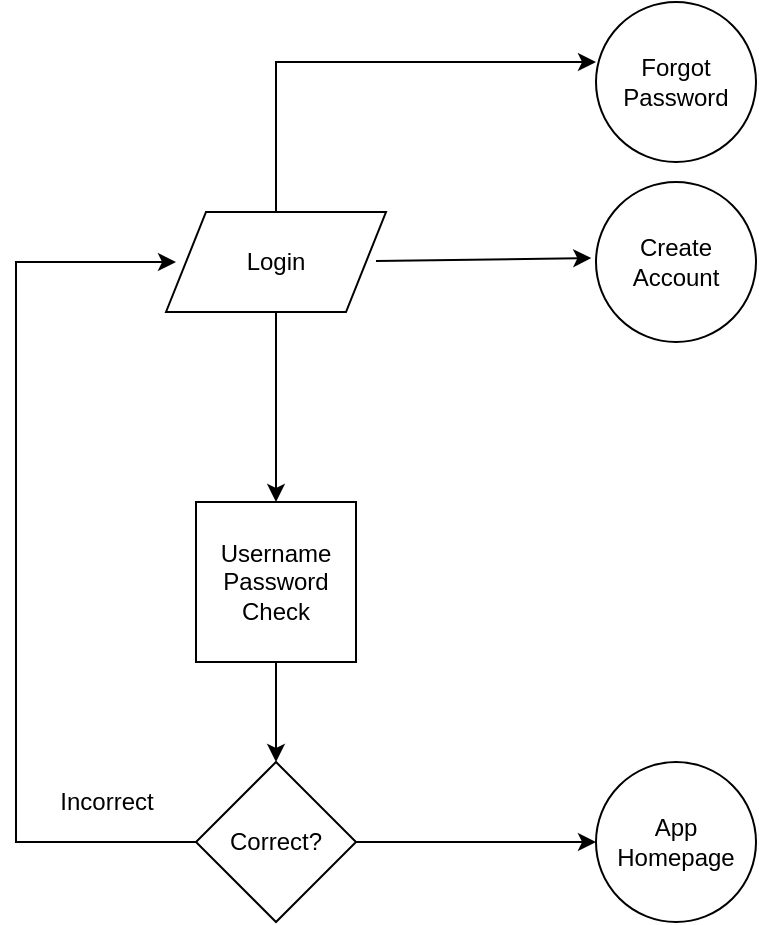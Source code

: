 <mxfile version="17.4.6" type="github" pages="3">
  <diagram id="IdW7q_hfwv6nVICduAnu" name="Main">
    <mxGraphModel dx="782" dy="436" grid="1" gridSize="10" guides="1" tooltips="1" connect="1" arrows="1" fold="1" page="1" pageScale="1" pageWidth="850" pageHeight="1100" math="0" shadow="0">
      <root>
        <mxCell id="0" />
        <mxCell id="1" parent="0" />
        <mxCell id="jN2eye4weUR3NSQzNM7d-5" value="" style="endArrow=classic;html=1;rounded=0;exitX=0.5;exitY=1;exitDx=0;exitDy=0;" parent="1" source="jN2eye4weUR3NSQzNM7d-17" edge="1">
          <mxGeometry width="50" height="50" relative="1" as="geometry">
            <mxPoint x="279.5" y="250" as="sourcePoint" />
            <mxPoint x="280" y="320" as="targetPoint" />
          </mxGeometry>
        </mxCell>
        <mxCell id="jN2eye4weUR3NSQzNM7d-8" value="" style="endArrow=classic;html=1;rounded=0;exitX=0;exitY=0.5;exitDx=0;exitDy=0;" parent="1" source="jN2eye4weUR3NSQzNM7d-21" edge="1">
          <mxGeometry width="50" height="50" relative="1" as="geometry">
            <mxPoint x="230" y="580" as="sourcePoint" />
            <mxPoint x="230" y="200" as="targetPoint" />
            <Array as="points">
              <mxPoint x="150" y="490" />
              <mxPoint x="150" y="200" />
            </Array>
          </mxGeometry>
        </mxCell>
        <mxCell id="jN2eye4weUR3NSQzNM7d-9" value="Incorrect" style="text;html=1;align=center;verticalAlign=middle;resizable=0;points=[];autosize=1;strokeColor=none;fillColor=none;" parent="1" vertex="1">
          <mxGeometry x="165" y="460" width="60" height="20" as="geometry" />
        </mxCell>
        <mxCell id="jN2eye4weUR3NSQzNM7d-10" value="" style="endArrow=classic;html=1;rounded=0;entryX=1.024;entryY=0.9;entryDx=0;entryDy=0;entryPerimeter=0;" parent="1" edge="1">
          <mxGeometry width="50" height="50" relative="1" as="geometry">
            <mxPoint x="330" y="199.5" as="sourcePoint" />
            <mxPoint x="437.64" y="198" as="targetPoint" />
          </mxGeometry>
        </mxCell>
        <mxCell id="jN2eye4weUR3NSQzNM7d-17" value="Login" style="shape=parallelogram;perimeter=parallelogramPerimeter;whiteSpace=wrap;html=1;fixedSize=1;" parent="1" vertex="1">
          <mxGeometry x="225" y="175" width="110" height="50" as="geometry" />
        </mxCell>
        <mxCell id="jN2eye4weUR3NSQzNM7d-18" value="Username&lt;br&gt;Password&lt;br&gt;Check" style="whiteSpace=wrap;html=1;aspect=fixed;" parent="1" vertex="1">
          <mxGeometry x="240" y="320" width="80" height="80" as="geometry" />
        </mxCell>
        <mxCell id="jN2eye4weUR3NSQzNM7d-19" value="" style="endArrow=classic;html=1;rounded=0;exitX=0.5;exitY=1;exitDx=0;exitDy=0;" parent="1" source="jN2eye4weUR3NSQzNM7d-18" edge="1">
          <mxGeometry width="50" height="50" relative="1" as="geometry">
            <mxPoint x="279.5" y="420" as="sourcePoint" />
            <mxPoint x="280" y="450" as="targetPoint" />
          </mxGeometry>
        </mxCell>
        <mxCell id="vZU0tQVPfYbKzdtFPleU-1" style="edgeStyle=elbowEdgeStyle;rounded=0;orthogonalLoop=1;jettySize=auto;elbow=vertical;html=1;exitX=1;exitY=0.5;exitDx=0;exitDy=0;" edge="1" parent="1" source="jN2eye4weUR3NSQzNM7d-21" target="vZU0tQVPfYbKzdtFPleU-2">
          <mxGeometry relative="1" as="geometry">
            <mxPoint x="390" y="490" as="targetPoint" />
          </mxGeometry>
        </mxCell>
        <mxCell id="jN2eye4weUR3NSQzNM7d-21" value="Correct?" style="rhombus;whiteSpace=wrap;html=1;" parent="1" vertex="1">
          <mxGeometry x="240" y="450" width="80" height="80" as="geometry" />
        </mxCell>
        <mxCell id="ZLeF7fGd5P_cEoZsraa5-1" value="Create&lt;br&gt;Account" style="ellipse;whiteSpace=wrap;html=1;aspect=fixed;" parent="1" vertex="1">
          <mxGeometry x="440" y="160" width="80" height="80" as="geometry" />
        </mxCell>
        <mxCell id="ZLeF7fGd5P_cEoZsraa5-2" style="edgeStyle=elbowEdgeStyle;rounded=0;orthogonalLoop=1;jettySize=auto;elbow=vertical;html=1;entryX=0.5;entryY=0;entryDx=0;entryDy=0;" parent="1" source="jN2eye4weUR3NSQzNM7d-18" target="jN2eye4weUR3NSQzNM7d-18" edge="1">
          <mxGeometry relative="1" as="geometry" />
        </mxCell>
        <mxCell id="ZLeF7fGd5P_cEoZsraa5-5" value="" style="endArrow=classic;html=1;rounded=0;elbow=vertical;" parent="1" edge="1">
          <mxGeometry width="50" height="50" relative="1" as="geometry">
            <mxPoint x="280" y="175" as="sourcePoint" />
            <mxPoint x="440" y="100" as="targetPoint" />
            <Array as="points">
              <mxPoint x="280" y="100" />
            </Array>
          </mxGeometry>
        </mxCell>
        <mxCell id="ZLeF7fGd5P_cEoZsraa5-6" value="Forgot&lt;br&gt;Password" style="ellipse;whiteSpace=wrap;html=1;aspect=fixed;" parent="1" vertex="1">
          <mxGeometry x="440" y="70" width="80" height="80" as="geometry" />
        </mxCell>
        <mxCell id="vZU0tQVPfYbKzdtFPleU-2" value="App&lt;br&gt;Homepage" style="ellipse;whiteSpace=wrap;html=1;aspect=fixed;" vertex="1" parent="1">
          <mxGeometry x="440" y="450" width="80" height="80" as="geometry" />
        </mxCell>
      </root>
    </mxGraphModel>
  </diagram>
  <diagram id="-tdLQZcMTsR_68VMLz0l" name="Create User">
    <mxGraphModel dx="782" dy="436" grid="1" gridSize="10" guides="1" tooltips="1" connect="1" arrows="1" fold="1" page="1" pageScale="1" pageWidth="850" pageHeight="1100" math="0" shadow="0">
      <root>
        <mxCell id="0" />
        <mxCell id="1" parent="0" />
        <mxCell id="H1VOADEwLhpBTpJcDcQX-1" value="Username&lt;br&gt;Password" style="shape=parallelogram;perimeter=parallelogramPerimeter;whiteSpace=wrap;html=1;fixedSize=1;" parent="1" vertex="1">
          <mxGeometry x="210" y="270" width="120" height="60" as="geometry" />
        </mxCell>
        <mxCell id="H1VOADEwLhpBTpJcDcQX-2" style="edgeStyle=elbowEdgeStyle;rounded=0;orthogonalLoop=1;jettySize=auto;elbow=vertical;html=1;exitX=0;exitY=0.5;exitDx=0;exitDy=0;" parent="1" source="H1VOADEwLhpBTpJcDcQX-3" edge="1">
          <mxGeometry relative="1" as="geometry">
            <mxPoint x="170" y="440" as="targetPoint" />
            <Array as="points">
              <mxPoint x="200" y="440" />
            </Array>
          </mxGeometry>
        </mxCell>
        <mxCell id="H1VOADEwLhpBTpJcDcQX-3" value="Username&lt;br&gt;Taken?" style="rhombus;whiteSpace=wrap;html=1;" parent="1" vertex="1">
          <mxGeometry x="220" y="400" width="80" height="80" as="geometry" />
        </mxCell>
        <mxCell id="H1VOADEwLhpBTpJcDcQX-4" value="" style="endArrow=classic;html=1;rounded=0;exitX=0;exitY=0.5;exitDx=0;exitDy=0;" parent="1" edge="1" source="H1VOADEwLhpBTpJcDcQX-10">
          <mxGeometry width="50" height="50" relative="1" as="geometry">
            <mxPoint x="210" y="730" as="sourcePoint" />
            <mxPoint x="200" y="300" as="targetPoint" />
            <Array as="points">
              <mxPoint x="170" y="570" />
              <mxPoint x="170" y="460" />
              <mxPoint x="170" y="300" />
            </Array>
          </mxGeometry>
        </mxCell>
        <mxCell id="H1VOADEwLhpBTpJcDcQX-5" value="Taken" style="text;html=1;align=center;verticalAlign=middle;resizable=0;points=[];autosize=1;strokeColor=none;fillColor=none;" parent="1" vertex="1">
          <mxGeometry x="175" y="410" width="50" height="20" as="geometry" />
        </mxCell>
        <mxCell id="H1VOADEwLhpBTpJcDcQX-6" value="" style="endArrow=classic;html=1;rounded=0;" parent="1" edge="1">
          <mxGeometry width="50" height="50" relative="1" as="geometry">
            <mxPoint x="259.5" y="340" as="sourcePoint" />
            <mxPoint x="260" y="390" as="targetPoint" />
          </mxGeometry>
        </mxCell>
        <mxCell id="H1VOADEwLhpBTpJcDcQX-7" value="" style="endArrow=classic;html=1;rounded=0;" parent="1" edge="1">
          <mxGeometry width="50" height="50" relative="1" as="geometry">
            <mxPoint x="260" y="480" as="sourcePoint" />
            <mxPoint x="260" y="530" as="targetPoint" />
          </mxGeometry>
        </mxCell>
        <mxCell id="H1VOADEwLhpBTpJcDcQX-8" value="Valid" style="text;html=1;align=center;verticalAlign=middle;resizable=0;points=[];autosize=1;strokeColor=none;fillColor=none;" parent="1" vertex="1">
          <mxGeometry x="270" y="490" width="40" height="20" as="geometry" />
        </mxCell>
        <mxCell id="H1VOADEwLhpBTpJcDcQX-9" style="edgeStyle=elbowEdgeStyle;rounded=0;orthogonalLoop=1;jettySize=auto;elbow=vertical;html=1;exitX=1;exitY=0.5;exitDx=0;exitDy=0;entryX=0;entryY=0.5;entryDx=0;entryDy=0;" parent="1" source="H1VOADEwLhpBTpJcDcQX-10" edge="1" target="H1VOADEwLhpBTpJcDcQX-12">
          <mxGeometry relative="1" as="geometry">
            <mxPoint x="400" y="730" as="targetPoint" />
            <Array as="points">
              <mxPoint x="360" y="570" />
            </Array>
          </mxGeometry>
        </mxCell>
        <mxCell id="H1VOADEwLhpBTpJcDcQX-10" value="Password&lt;br&gt;Secure?" style="rhombus;whiteSpace=wrap;html=1;" parent="1" vertex="1">
          <mxGeometry x="220" y="530" width="80" height="80" as="geometry" />
        </mxCell>
        <mxCell id="H1VOADEwLhpBTpJcDcQX-11" value="No" style="text;html=1;align=center;verticalAlign=middle;resizable=0;points=[];autosize=1;strokeColor=none;fillColor=none;" parent="1" vertex="1">
          <mxGeometry x="180" y="550" width="30" height="20" as="geometry" />
        </mxCell>
        <mxCell id="StX-KeTIAJuyjwwxL4Lm-2" style="edgeStyle=elbowEdgeStyle;rounded=0;orthogonalLoop=1;jettySize=auto;elbow=vertical;html=1;" edge="1" parent="1" source="H1VOADEwLhpBTpJcDcQX-12" target="ltt1KNT2Qnh7afvqXpDS-3">
          <mxGeometry relative="1" as="geometry" />
        </mxCell>
        <mxCell id="H1VOADEwLhpBTpJcDcQX-12" value="Security Questions" style="rounded=0;whiteSpace=wrap;html=1;" parent="1" vertex="1">
          <mxGeometry x="390" y="540" width="120" height="60" as="geometry" />
        </mxCell>
        <mxCell id="ltt1KNT2Qnh7afvqXpDS-5" value="" style="edgeStyle=elbowEdgeStyle;rounded=0;orthogonalLoop=1;jettySize=auto;elbow=vertical;html=1;" edge="1" parent="1" source="ltt1KNT2Qnh7afvqXpDS-3" target="ltt1KNT2Qnh7afvqXpDS-4">
          <mxGeometry relative="1" as="geometry" />
        </mxCell>
        <mxCell id="ltt1KNT2Qnh7afvqXpDS-3" value="Encrypt Password" style="rounded=0;whiteSpace=wrap;html=1;" vertex="1" parent="1">
          <mxGeometry x="620" y="540" width="120" height="60" as="geometry" />
        </mxCell>
        <mxCell id="StX-KeTIAJuyjwwxL4Lm-1" style="edgeStyle=elbowEdgeStyle;rounded=0;orthogonalLoop=1;jettySize=auto;elbow=vertical;html=1;entryX=0.5;entryY=0;entryDx=0;entryDy=0;" edge="1" parent="1" source="ltt1KNT2Qnh7afvqXpDS-4" target="ltt1KNT2Qnh7afvqXpDS-7">
          <mxGeometry relative="1" as="geometry" />
        </mxCell>
        <mxCell id="ltt1KNT2Qnh7afvqXpDS-4" value="Store Data" style="rounded=0;whiteSpace=wrap;html=1;" vertex="1" parent="1">
          <mxGeometry x="390" y="640" width="120" height="60" as="geometry" />
        </mxCell>
        <mxCell id="ltt1KNT2Qnh7afvqXpDS-7" value="App&lt;br&gt;Homepage" style="ellipse;whiteSpace=wrap;html=1;aspect=fixed;" vertex="1" parent="1">
          <mxGeometry x="410" y="730" width="80" height="80" as="geometry" />
        </mxCell>
      </root>
    </mxGraphModel>
  </diagram>
  <diagram id="lTC6RhSZ01MMLuv57AzL" name="Forgot Password">
    <mxGraphModel dx="782" dy="436" grid="1" gridSize="10" guides="1" tooltips="1" connect="1" arrows="1" fold="1" page="1" pageScale="1" pageWidth="850" pageHeight="1100" math="0" shadow="0">
      <root>
        <mxCell id="0" />
        <mxCell id="1" parent="0" />
        <mxCell id="fXL1lu283OMpMYz9Xl4i-2" style="edgeStyle=elbowEdgeStyle;rounded=0;orthogonalLoop=1;jettySize=auto;elbow=vertical;html=1;" edge="1" parent="1" source="fXL1lu283OMpMYz9Xl4i-1" target="fXL1lu283OMpMYz9Xl4i-3">
          <mxGeometry relative="1" as="geometry">
            <mxPoint x="180" y="190" as="targetPoint" />
          </mxGeometry>
        </mxCell>
        <mxCell id="fXL1lu283OMpMYz9Xl4i-1" value="Username" style="shape=parallelogram;perimeter=parallelogramPerimeter;whiteSpace=wrap;html=1;fixedSize=1;" vertex="1" parent="1">
          <mxGeometry x="120" y="80" width="120" height="60" as="geometry" />
        </mxCell>
        <mxCell id="fXL1lu283OMpMYz9Xl4i-4" style="edgeStyle=elbowEdgeStyle;rounded=0;orthogonalLoop=1;jettySize=auto;elbow=vertical;html=1;" edge="1" parent="1" source="fXL1lu283OMpMYz9Xl4i-3" target="fXL1lu283OMpMYz9Xl4i-1">
          <mxGeometry relative="1" as="geometry">
            <mxPoint x="100" y="100" as="targetPoint" />
            <Array as="points">
              <mxPoint x="90" y="230" />
            </Array>
          </mxGeometry>
        </mxCell>
        <mxCell id="fXL1lu283OMpMYz9Xl4i-6" style="edgeStyle=elbowEdgeStyle;rounded=0;orthogonalLoop=1;jettySize=auto;elbow=vertical;html=1;exitX=1;exitY=0.5;exitDx=0;exitDy=0;" edge="1" parent="1" source="fXL1lu283OMpMYz9Xl4i-3" target="fXL1lu283OMpMYz9Xl4i-8">
          <mxGeometry relative="1" as="geometry">
            <mxPoint x="290" y="230" as="targetPoint" />
          </mxGeometry>
        </mxCell>
        <mxCell id="fXL1lu283OMpMYz9Xl4i-3" value="Exists?" style="rhombus;whiteSpace=wrap;html=1;" vertex="1" parent="1">
          <mxGeometry x="140" y="190" width="80" height="80" as="geometry" />
        </mxCell>
        <mxCell id="fXL1lu283OMpMYz9Xl4i-5" value="No" style="text;html=1;align=center;verticalAlign=middle;resizable=0;points=[];autosize=1;strokeColor=none;fillColor=none;" vertex="1" parent="1">
          <mxGeometry x="55" y="170" width="30" height="20" as="geometry" />
        </mxCell>
        <mxCell id="fXL1lu283OMpMYz9Xl4i-7" value="Yes" style="text;html=1;align=center;verticalAlign=middle;resizable=0;points=[];autosize=1;strokeColor=none;fillColor=none;" vertex="1" parent="1">
          <mxGeometry x="233" y="204" width="30" height="20" as="geometry" />
        </mxCell>
        <mxCell id="fXL1lu283OMpMYz9Xl4i-9" style="edgeStyle=elbowEdgeStyle;rounded=0;orthogonalLoop=1;jettySize=auto;elbow=vertical;html=1;" edge="1" parent="1" source="fXL1lu283OMpMYz9Xl4i-8" target="fXL1lu283OMpMYz9Xl4i-10">
          <mxGeometry relative="1" as="geometry">
            <mxPoint x="460" y="230" as="targetPoint" />
          </mxGeometry>
        </mxCell>
        <mxCell id="fXL1lu283OMpMYz9Xl4i-8" value="Verify&lt;br&gt;Security Questions" style="rounded=0;whiteSpace=wrap;html=1;" vertex="1" parent="1">
          <mxGeometry x="280" y="200" width="120" height="60" as="geometry" />
        </mxCell>
        <mxCell id="fXL1lu283OMpMYz9Xl4i-12" value="" style="edgeStyle=elbowEdgeStyle;rounded=0;orthogonalLoop=1;jettySize=auto;elbow=vertical;html=1;" edge="1" parent="1" source="fXL1lu283OMpMYz9Xl4i-10" target="fXL1lu283OMpMYz9Xl4i-11">
          <mxGeometry relative="1" as="geometry" />
        </mxCell>
        <mxCell id="fXL1lu283OMpMYz9Xl4i-10" value="New Password" style="rounded=0;whiteSpace=wrap;html=1;" vertex="1" parent="1">
          <mxGeometry x="460" y="200" width="120" height="60" as="geometry" />
        </mxCell>
        <mxCell id="fXL1lu283OMpMYz9Xl4i-13" style="edgeStyle=elbowEdgeStyle;rounded=0;orthogonalLoop=1;jettySize=auto;elbow=vertical;html=1;" edge="1" parent="1" source="fXL1lu283OMpMYz9Xl4i-11" target="fXL1lu283OMpMYz9Xl4i-14">
          <mxGeometry relative="1" as="geometry">
            <mxPoint x="400" y="350" as="targetPoint" />
          </mxGeometry>
        </mxCell>
        <mxCell id="fXL1lu283OMpMYz9Xl4i-11" value="Encrypt&lt;br&gt;Password" style="rounded=0;whiteSpace=wrap;html=1;" vertex="1" parent="1">
          <mxGeometry x="460" y="310" width="120" height="60" as="geometry" />
        </mxCell>
        <mxCell id="fXL1lu283OMpMYz9Xl4i-16" style="edgeStyle=elbowEdgeStyle;rounded=0;orthogonalLoop=1;jettySize=auto;elbow=vertical;html=1;" edge="1" parent="1" source="fXL1lu283OMpMYz9Xl4i-14" target="fXL1lu283OMpMYz9Xl4i-20">
          <mxGeometry relative="1" as="geometry">
            <mxPoint x="340" y="420" as="targetPoint" />
          </mxGeometry>
        </mxCell>
        <mxCell id="fXL1lu283OMpMYz9Xl4i-14" value="Store Data" style="rounded=0;whiteSpace=wrap;html=1;" vertex="1" parent="1">
          <mxGeometry x="280" y="310" width="120" height="60" as="geometry" />
        </mxCell>
        <mxCell id="fXL1lu283OMpMYz9Xl4i-20" value="Main" style="ellipse;whiteSpace=wrap;html=1;aspect=fixed;" vertex="1" parent="1">
          <mxGeometry x="300" y="410" width="80" height="80" as="geometry" />
        </mxCell>
      </root>
    </mxGraphModel>
  </diagram>
</mxfile>
